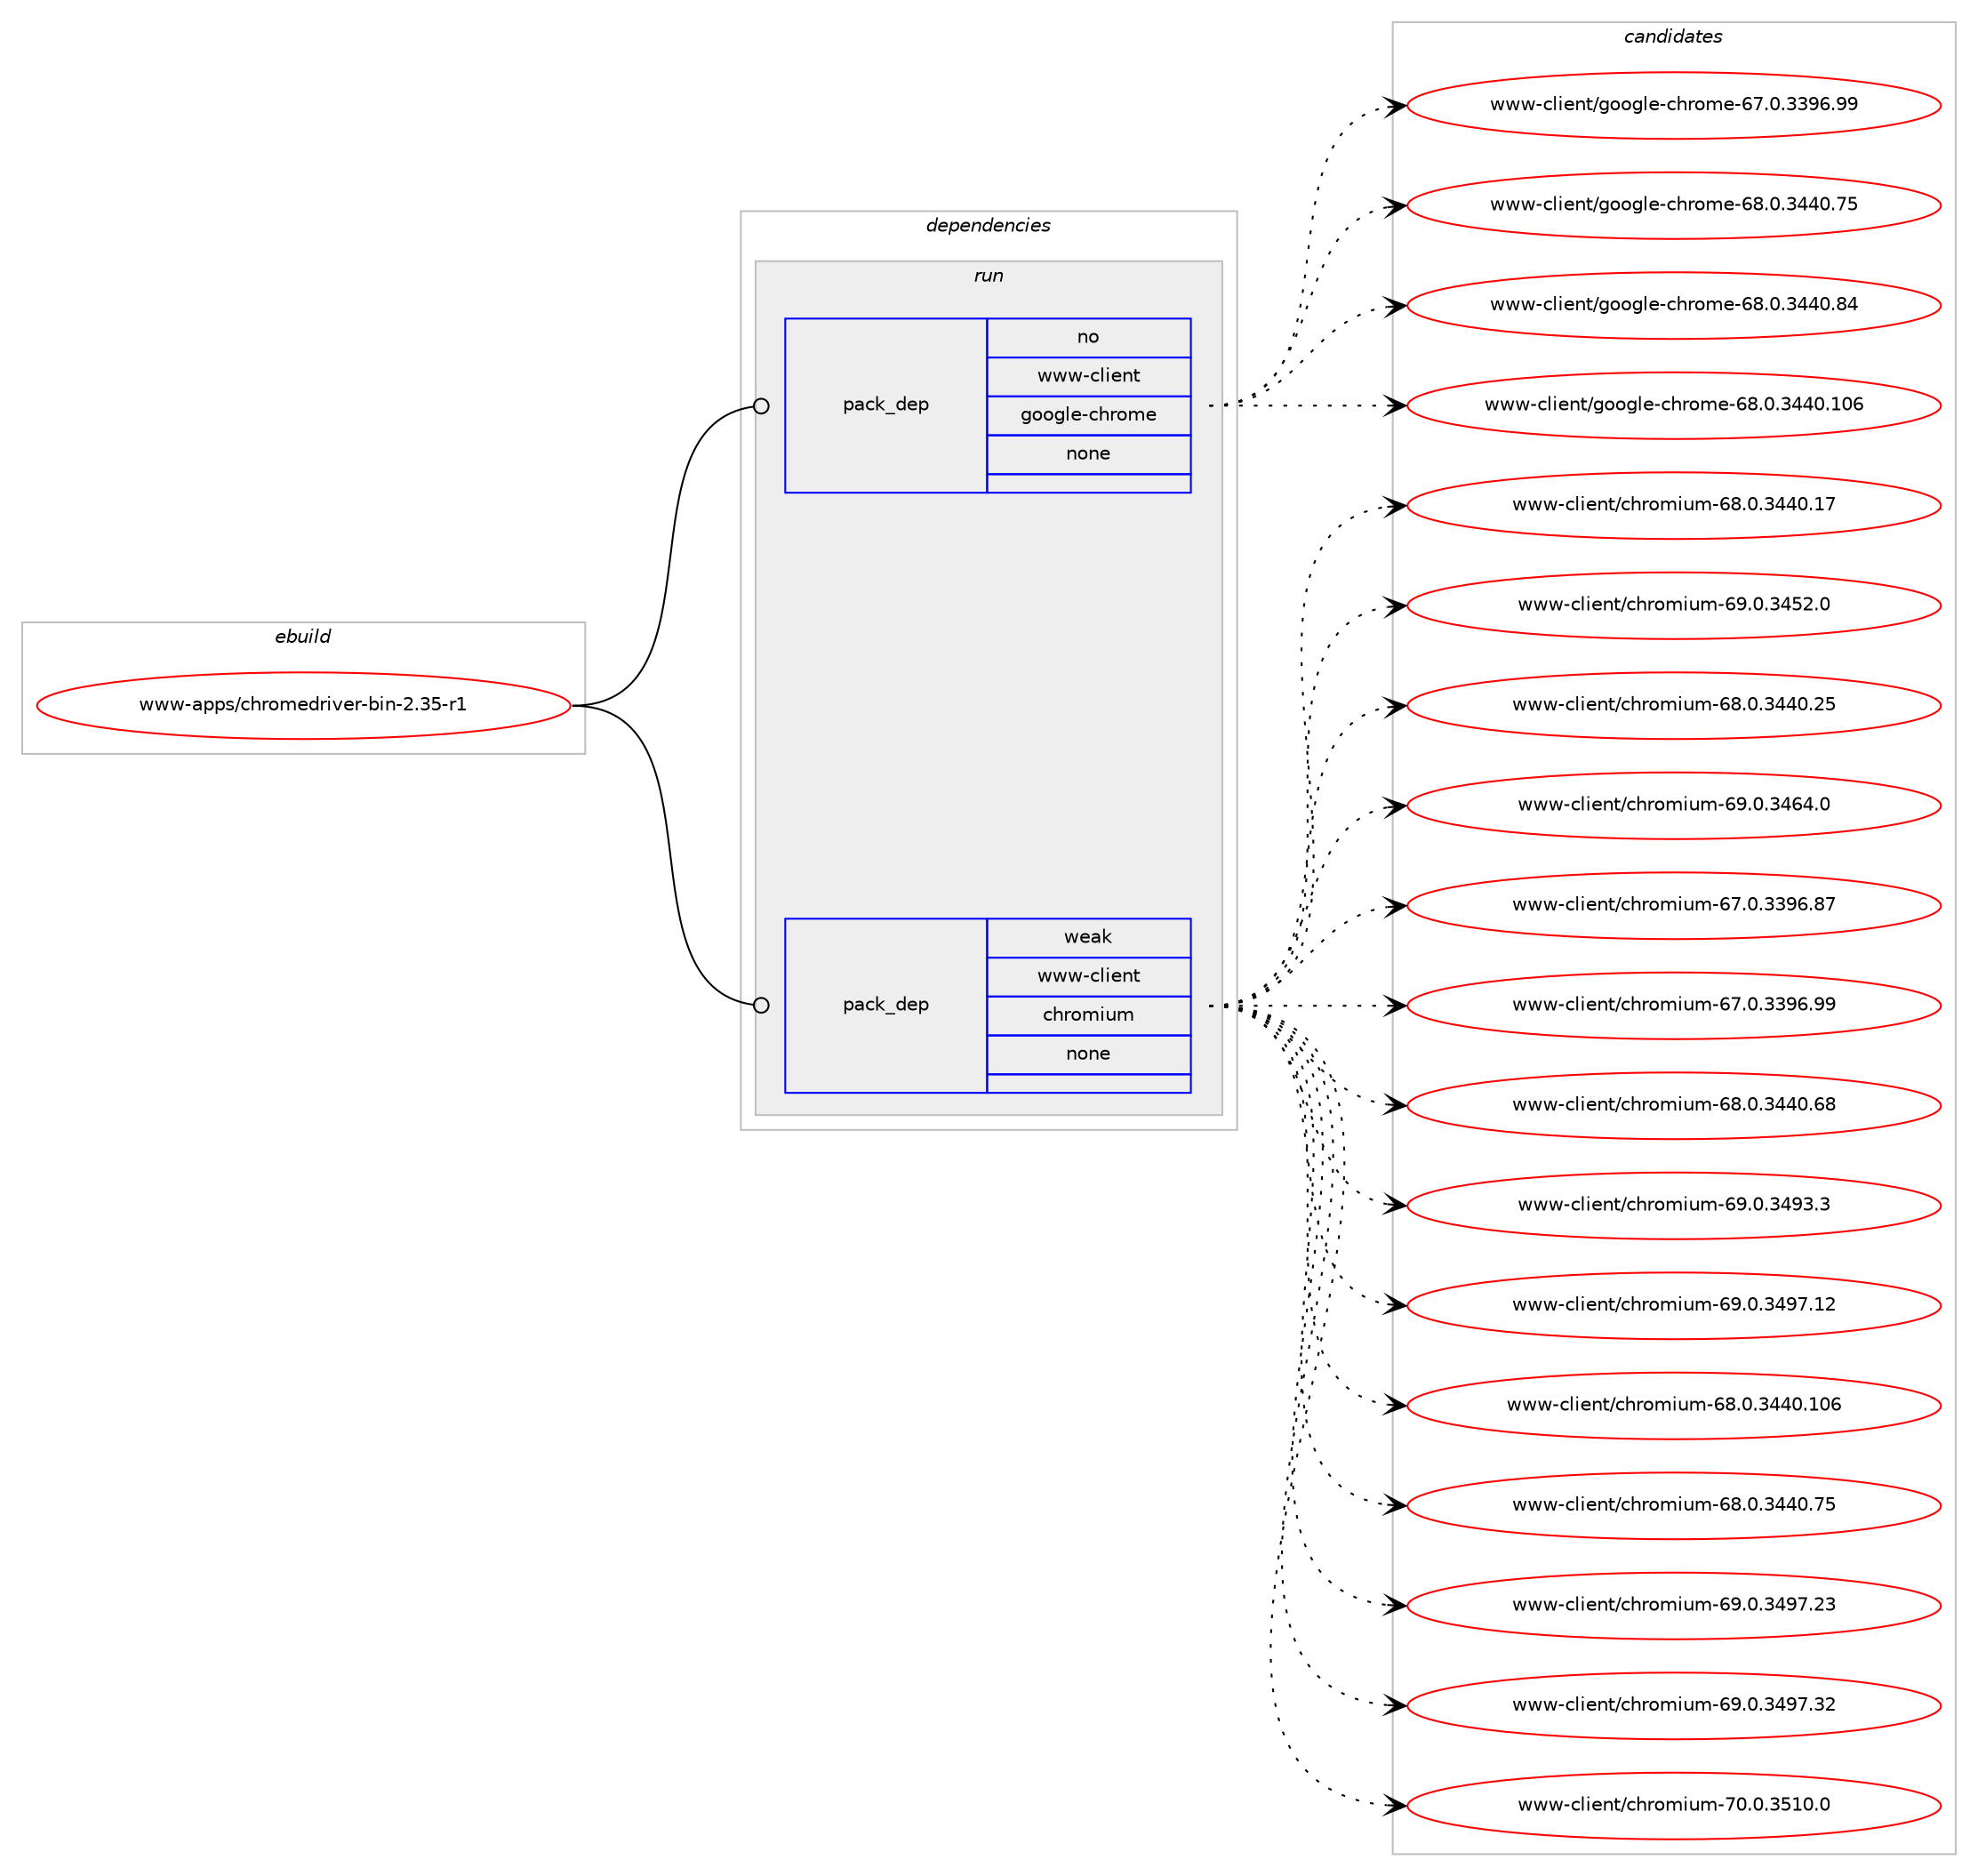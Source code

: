 digraph prolog {

# *************
# Graph options
# *************

newrank=true;
concentrate=true;
compound=true;
graph [rankdir=LR,fontname=Helvetica,fontsize=10,ranksep=1.5];#, ranksep=2.5, nodesep=0.2];
edge  [arrowhead=vee];
node  [fontname=Helvetica,fontsize=10];

# **********
# The ebuild
# **********

subgraph cluster_leftcol {
color=gray;
rank=same;
label=<<i>ebuild</i>>;
id [label="www-apps/chromedriver-bin-2.35-r1", color=red, width=4, href="../www-apps/chromedriver-bin-2.35-r1.svg"];
}

# ****************
# The dependencies
# ****************

subgraph cluster_midcol {
color=gray;
label=<<i>dependencies</i>>;
subgraph cluster_compile {
fillcolor="#eeeeee";
style=filled;
label=<<i>compile</i>>;
}
subgraph cluster_compileandrun {
fillcolor="#eeeeee";
style=filled;
label=<<i>compile and run</i>>;
}
subgraph cluster_run {
fillcolor="#eeeeee";
style=filled;
label=<<i>run</i>>;
subgraph pack1547 {
dependency2019 [label=<<TABLE BORDER="0" CELLBORDER="1" CELLSPACING="0" CELLPADDING="4" WIDTH="220"><TR><TD ROWSPAN="6" CELLPADDING="30">pack_dep</TD></TR><TR><TD WIDTH="110">no</TD></TR><TR><TD>www-client</TD></TR><TR><TD>google-chrome</TD></TR><TR><TD>none</TD></TR><TR><TD></TD></TR></TABLE>>, shape=none, color=blue];
}
id:e -> dependency2019:w [weight=20,style="solid",arrowhead="odot"];
subgraph pack1548 {
dependency2020 [label=<<TABLE BORDER="0" CELLBORDER="1" CELLSPACING="0" CELLPADDING="4" WIDTH="220"><TR><TD ROWSPAN="6" CELLPADDING="30">pack_dep</TD></TR><TR><TD WIDTH="110">weak</TD></TR><TR><TD>www-client</TD></TR><TR><TD>chromium</TD></TR><TR><TD>none</TD></TR><TR><TD></TD></TR></TABLE>>, shape=none, color=blue];
}
id:e -> dependency2020:w [weight=20,style="solid",arrowhead="odot"];
}
}

# **************
# The candidates
# **************

subgraph cluster_choices {
rank=same;
color=gray;
label=<<i>candidates</i>>;

subgraph choice1547 {
color=black;
nodesep=1;
choice119119119459910810510111011647103111111103108101459910411411110910145545546484651515754465757 [label="www-client/google-chrome-67.0.3396.99", color=red, width=4,href="../www-client/google-chrome-67.0.3396.99.svg"];
choice119119119459910810510111011647103111111103108101459910411411110910145545646484651525248465553 [label="www-client/google-chrome-68.0.3440.75", color=red, width=4,href="../www-client/google-chrome-68.0.3440.75.svg"];
choice119119119459910810510111011647103111111103108101459910411411110910145545646484651525248465652 [label="www-client/google-chrome-68.0.3440.84", color=red, width=4,href="../www-client/google-chrome-68.0.3440.84.svg"];
choice11911911945991081051011101164710311111110310810145991041141111091014554564648465152524846494854 [label="www-client/google-chrome-68.0.3440.106", color=red, width=4,href="../www-client/google-chrome-68.0.3440.106.svg"];
dependency2019:e -> choice119119119459910810510111011647103111111103108101459910411411110910145545546484651515754465757:w [style=dotted,weight="100"];
dependency2019:e -> choice119119119459910810510111011647103111111103108101459910411411110910145545646484651525248465553:w [style=dotted,weight="100"];
dependency2019:e -> choice119119119459910810510111011647103111111103108101459910411411110910145545646484651525248465652:w [style=dotted,weight="100"];
dependency2019:e -> choice11911911945991081051011101164710311111110310810145991041141111091014554564648465152524846494854:w [style=dotted,weight="100"];
}
subgraph choice1548 {
color=black;
nodesep=1;
choice1191191194599108105101110116479910411411110910511710945545646484651525248464955 [label="www-client/chromium-68.0.3440.17", color=red, width=4,href="../www-client/chromium-68.0.3440.17.svg"];
choice11911911945991081051011101164799104114111109105117109455457464846515253504648 [label="www-client/chromium-69.0.3452.0", color=red, width=4,href="../www-client/chromium-69.0.3452.0.svg"];
choice1191191194599108105101110116479910411411110910511710945545646484651525248465053 [label="www-client/chromium-68.0.3440.25", color=red, width=4,href="../www-client/chromium-68.0.3440.25.svg"];
choice11911911945991081051011101164799104114111109105117109455457464846515254524648 [label="www-client/chromium-69.0.3464.0", color=red, width=4,href="../www-client/chromium-69.0.3464.0.svg"];
choice1191191194599108105101110116479910411411110910511710945545546484651515754465655 [label="www-client/chromium-67.0.3396.87", color=red, width=4,href="../www-client/chromium-67.0.3396.87.svg"];
choice1191191194599108105101110116479910411411110910511710945545546484651515754465757 [label="www-client/chromium-67.0.3396.99", color=red, width=4,href="../www-client/chromium-67.0.3396.99.svg"];
choice1191191194599108105101110116479910411411110910511710945545646484651525248465456 [label="www-client/chromium-68.0.3440.68", color=red, width=4,href="../www-client/chromium-68.0.3440.68.svg"];
choice11911911945991081051011101164799104114111109105117109455457464846515257514651 [label="www-client/chromium-69.0.3493.3", color=red, width=4,href="../www-client/chromium-69.0.3493.3.svg"];
choice1191191194599108105101110116479910411411110910511710945545746484651525755464950 [label="www-client/chromium-69.0.3497.12", color=red, width=4,href="../www-client/chromium-69.0.3497.12.svg"];
choice119119119459910810510111011647991041141111091051171094554564648465152524846494854 [label="www-client/chromium-68.0.3440.106", color=red, width=4,href="../www-client/chromium-68.0.3440.106.svg"];
choice1191191194599108105101110116479910411411110910511710945545646484651525248465553 [label="www-client/chromium-68.0.3440.75", color=red, width=4,href="../www-client/chromium-68.0.3440.75.svg"];
choice1191191194599108105101110116479910411411110910511710945545746484651525755465051 [label="www-client/chromium-69.0.3497.23", color=red, width=4,href="../www-client/chromium-69.0.3497.23.svg"];
choice1191191194599108105101110116479910411411110910511710945545746484651525755465150 [label="www-client/chromium-69.0.3497.32", color=red, width=4,href="../www-client/chromium-69.0.3497.32.svg"];
choice11911911945991081051011101164799104114111109105117109455548464846515349484648 [label="www-client/chromium-70.0.3510.0", color=red, width=4,href="../www-client/chromium-70.0.3510.0.svg"];
dependency2020:e -> choice1191191194599108105101110116479910411411110910511710945545646484651525248464955:w [style=dotted,weight="100"];
dependency2020:e -> choice11911911945991081051011101164799104114111109105117109455457464846515253504648:w [style=dotted,weight="100"];
dependency2020:e -> choice1191191194599108105101110116479910411411110910511710945545646484651525248465053:w [style=dotted,weight="100"];
dependency2020:e -> choice11911911945991081051011101164799104114111109105117109455457464846515254524648:w [style=dotted,weight="100"];
dependency2020:e -> choice1191191194599108105101110116479910411411110910511710945545546484651515754465655:w [style=dotted,weight="100"];
dependency2020:e -> choice1191191194599108105101110116479910411411110910511710945545546484651515754465757:w [style=dotted,weight="100"];
dependency2020:e -> choice1191191194599108105101110116479910411411110910511710945545646484651525248465456:w [style=dotted,weight="100"];
dependency2020:e -> choice11911911945991081051011101164799104114111109105117109455457464846515257514651:w [style=dotted,weight="100"];
dependency2020:e -> choice1191191194599108105101110116479910411411110910511710945545746484651525755464950:w [style=dotted,weight="100"];
dependency2020:e -> choice119119119459910810510111011647991041141111091051171094554564648465152524846494854:w [style=dotted,weight="100"];
dependency2020:e -> choice1191191194599108105101110116479910411411110910511710945545646484651525248465553:w [style=dotted,weight="100"];
dependency2020:e -> choice1191191194599108105101110116479910411411110910511710945545746484651525755465051:w [style=dotted,weight="100"];
dependency2020:e -> choice1191191194599108105101110116479910411411110910511710945545746484651525755465150:w [style=dotted,weight="100"];
dependency2020:e -> choice11911911945991081051011101164799104114111109105117109455548464846515349484648:w [style=dotted,weight="100"];
}
}

}
